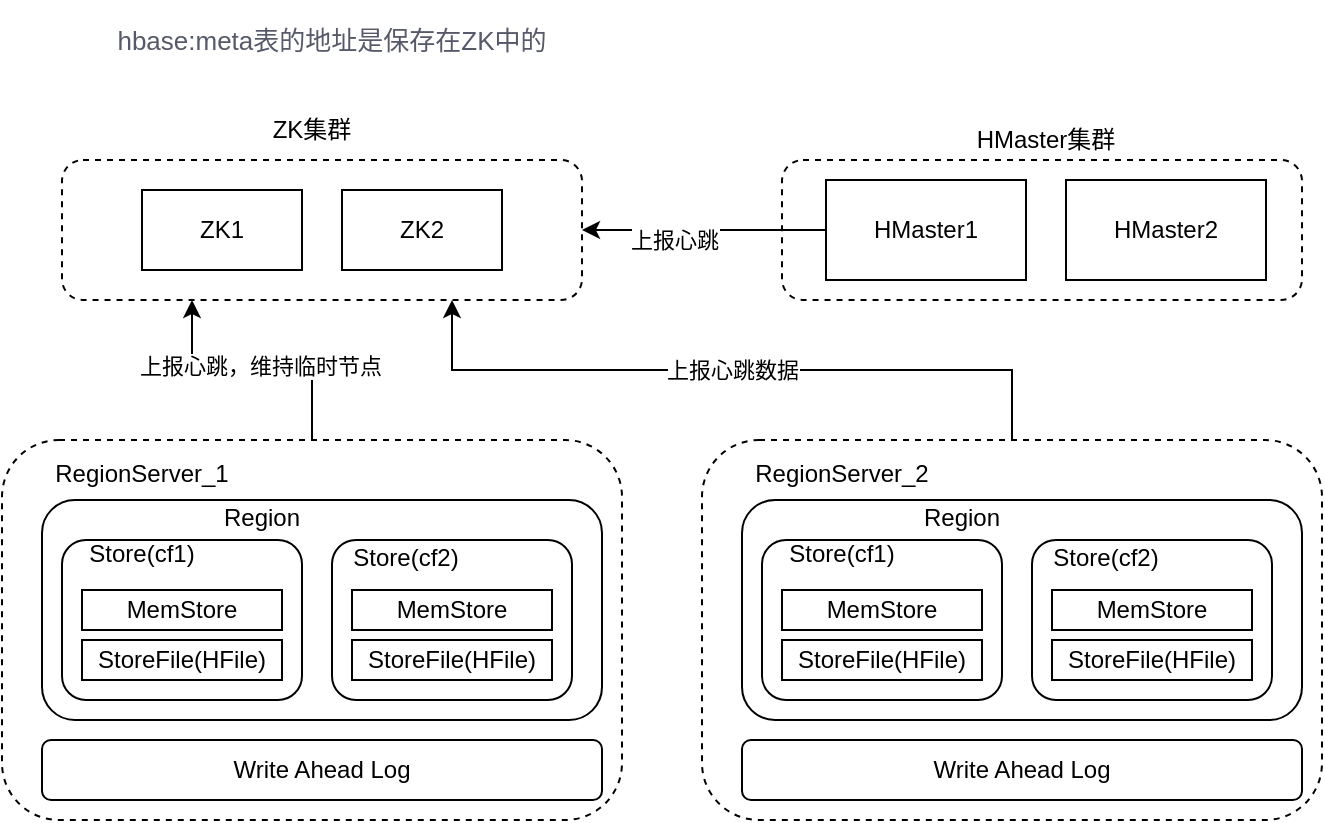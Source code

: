 <mxfile version="13.1.1" type="github">
  <diagram id="aulxN4eOuPWsLyGqAV_t" name="Page-1">
    <mxGraphModel dx="946" dy="541" grid="1" gridSize="10" guides="1" tooltips="1" connect="1" arrows="1" fold="1" page="1" pageScale="1" pageWidth="827" pageHeight="1169" math="0" shadow="0">
      <root>
        <mxCell id="0" />
        <mxCell id="1" parent="0" />
        <mxCell id="D-ygo-tocBprTAZBaIi5-5" value="" style="rounded=1;whiteSpace=wrap;html=1;dashed=1;" vertex="1" parent="1">
          <mxGeometry x="470" y="200" width="260" height="70" as="geometry" />
        </mxCell>
        <mxCell id="D-ygo-tocBprTAZBaIi5-1" value="" style="rounded=1;whiteSpace=wrap;html=1;dashed=1;" vertex="1" parent="1">
          <mxGeometry x="110" y="200" width="260" height="70" as="geometry" />
        </mxCell>
        <mxCell id="r38YEO-rOw_JLl0IIFgY-1" value="ZK1" style="rounded=0;whiteSpace=wrap;html=1;" parent="1" vertex="1">
          <mxGeometry x="150" y="215" width="80" height="40" as="geometry" />
        </mxCell>
        <mxCell id="r38YEO-rOw_JLl0IIFgY-2" value="ZK2" style="rounded=0;whiteSpace=wrap;html=1;" parent="1" vertex="1">
          <mxGeometry x="250" y="215" width="80" height="40" as="geometry" />
        </mxCell>
        <mxCell id="D-ygo-tocBprTAZBaIi5-2" value="ZK集群" style="text;html=1;strokeColor=none;fillColor=none;align=center;verticalAlign=middle;whiteSpace=wrap;rounded=0;dashed=1;" vertex="1" parent="1">
          <mxGeometry x="200" y="175" width="70" height="20" as="geometry" />
        </mxCell>
        <mxCell id="D-ygo-tocBprTAZBaIi5-7" style="edgeStyle=orthogonalEdgeStyle;rounded=0;orthogonalLoop=1;jettySize=auto;html=1;exitX=0;exitY=0.5;exitDx=0;exitDy=0;" edge="1" parent="1" source="D-ygo-tocBprTAZBaIi5-3">
          <mxGeometry relative="1" as="geometry">
            <mxPoint x="370" y="235" as="targetPoint" />
          </mxGeometry>
        </mxCell>
        <mxCell id="D-ygo-tocBprTAZBaIi5-74" value="上报心跳" style="edgeLabel;html=1;align=center;verticalAlign=middle;resizable=0;points=[];" vertex="1" connectable="0" parent="D-ygo-tocBprTAZBaIi5-7">
          <mxGeometry x="0.246" y="4" relative="1" as="geometry">
            <mxPoint as="offset" />
          </mxGeometry>
        </mxCell>
        <mxCell id="D-ygo-tocBprTAZBaIi5-3" value="HMaster1" style="rounded=0;whiteSpace=wrap;html=1;" vertex="1" parent="1">
          <mxGeometry x="492" y="210" width="100" height="50" as="geometry" />
        </mxCell>
        <mxCell id="D-ygo-tocBprTAZBaIi5-4" value="HMaster2" style="rounded=0;whiteSpace=wrap;html=1;" vertex="1" parent="1">
          <mxGeometry x="612" y="210" width="100" height="50" as="geometry" />
        </mxCell>
        <mxCell id="D-ygo-tocBprTAZBaIi5-6" value="HMaster集群" style="text;html=1;strokeColor=none;fillColor=none;align=center;verticalAlign=middle;whiteSpace=wrap;rounded=0;dashed=1;" vertex="1" parent="1">
          <mxGeometry x="562" y="180" width="80" height="20" as="geometry" />
        </mxCell>
        <mxCell id="D-ygo-tocBprTAZBaIi5-71" style="edgeStyle=orthogonalEdgeStyle;rounded=0;orthogonalLoop=1;jettySize=auto;html=1;exitX=0.5;exitY=0;exitDx=0;exitDy=0;entryX=0.25;entryY=1;entryDx=0;entryDy=0;" edge="1" parent="1" source="D-ygo-tocBprTAZBaIi5-8" target="D-ygo-tocBprTAZBaIi5-1">
          <mxGeometry relative="1" as="geometry" />
        </mxCell>
        <mxCell id="D-ygo-tocBprTAZBaIi5-73" value="上报心跳，维持临时节点" style="edgeLabel;html=1;align=center;verticalAlign=middle;resizable=0;points=[];" vertex="1" connectable="0" parent="D-ygo-tocBprTAZBaIi5-71">
          <mxGeometry x="-0.061" y="-2" relative="1" as="geometry">
            <mxPoint as="offset" />
          </mxGeometry>
        </mxCell>
        <mxCell id="D-ygo-tocBprTAZBaIi5-8" value="" style="rounded=1;whiteSpace=wrap;html=1;dashed=1;" vertex="1" parent="1">
          <mxGeometry x="80" y="340" width="310" height="190" as="geometry" />
        </mxCell>
        <mxCell id="D-ygo-tocBprTAZBaIi5-9" value="" style="rounded=1;whiteSpace=wrap;html=1;" vertex="1" parent="1">
          <mxGeometry x="100" y="370" width="280" height="110" as="geometry" />
        </mxCell>
        <mxCell id="D-ygo-tocBprTAZBaIi5-12" value="Region" style="text;html=1;strokeColor=none;fillColor=none;align=center;verticalAlign=middle;whiteSpace=wrap;rounded=0;" vertex="1" parent="1">
          <mxGeometry x="170" y="369" width="80" height="20" as="geometry" />
        </mxCell>
        <mxCell id="D-ygo-tocBprTAZBaIi5-13" value="RegionServer_1" style="text;html=1;strokeColor=none;fillColor=none;align=center;verticalAlign=middle;whiteSpace=wrap;rounded=0;" vertex="1" parent="1">
          <mxGeometry x="100" y="347" width="100" height="20" as="geometry" />
        </mxCell>
        <mxCell id="D-ygo-tocBprTAZBaIi5-20" value="&lt;span style=&quot;box-sizing: border-box ; color: rgb(86 , 89 , 105) ; background-color: rgb(255 , 255 , 255)&quot;&gt;&lt;font style=&quot;font-size: 13px&quot;&gt;hbase:meta表的地址是保存在ZK中的&lt;/font&gt;&lt;/span&gt;" style="text;html=1;strokeColor=none;fillColor=none;align=center;verticalAlign=middle;whiteSpace=wrap;rounded=0;" vertex="1" parent="1">
          <mxGeometry x="125" y="120" width="240" height="40" as="geometry" />
        </mxCell>
        <mxCell id="D-ygo-tocBprTAZBaIi5-21" value="" style="rounded=1;whiteSpace=wrap;html=1;" vertex="1" parent="1">
          <mxGeometry x="110" y="390" width="120" height="80" as="geometry" />
        </mxCell>
        <mxCell id="D-ygo-tocBprTAZBaIi5-10" value="StoreFile(HFile)" style="rounded=0;whiteSpace=wrap;html=1;" vertex="1" parent="1">
          <mxGeometry x="120" y="440" width="100" height="20" as="geometry" />
        </mxCell>
        <mxCell id="D-ygo-tocBprTAZBaIi5-22" value="" style="rounded=1;whiteSpace=wrap;html=1;" vertex="1" parent="1">
          <mxGeometry x="245" y="390" width="120" height="80" as="geometry" />
        </mxCell>
        <mxCell id="D-ygo-tocBprTAZBaIi5-11" value="HFile" style="rounded=0;whiteSpace=wrap;html=1;" vertex="1" parent="1">
          <mxGeometry x="260" y="440" width="60" height="20" as="geometry" />
        </mxCell>
        <mxCell id="D-ygo-tocBprTAZBaIi5-23" value="Store(cf1)" style="text;html=1;strokeColor=none;fillColor=none;align=center;verticalAlign=middle;whiteSpace=wrap;rounded=0;" vertex="1" parent="1">
          <mxGeometry x="130" y="387" width="40" height="20" as="geometry" />
        </mxCell>
        <mxCell id="D-ygo-tocBprTAZBaIi5-24" value="Store(cf2)" style="text;html=1;strokeColor=none;fillColor=none;align=center;verticalAlign=middle;whiteSpace=wrap;rounded=0;" vertex="1" parent="1">
          <mxGeometry x="262" y="389" width="40" height="20" as="geometry" />
        </mxCell>
        <mxCell id="D-ygo-tocBprTAZBaIi5-25" value="MemStore" style="rounded=1;whiteSpace=wrap;html=1;arcSize=0;" vertex="1" parent="1">
          <mxGeometry x="120" y="415" width="100" height="20" as="geometry" />
        </mxCell>
        <mxCell id="D-ygo-tocBprTAZBaIi5-39" value="StoreFile(HFile)" style="rounded=0;whiteSpace=wrap;html=1;" vertex="1" parent="1">
          <mxGeometry x="255" y="440" width="100" height="20" as="geometry" />
        </mxCell>
        <mxCell id="D-ygo-tocBprTAZBaIi5-40" value="MemStore" style="rounded=1;whiteSpace=wrap;html=1;arcSize=0;" vertex="1" parent="1">
          <mxGeometry x="255" y="415" width="100" height="20" as="geometry" />
        </mxCell>
        <mxCell id="D-ygo-tocBprTAZBaIi5-54" value="Write Ahead Log" style="rounded=1;whiteSpace=wrap;html=1;" vertex="1" parent="1">
          <mxGeometry x="100" y="490" width="280" height="30" as="geometry" />
        </mxCell>
        <mxCell id="D-ygo-tocBprTAZBaIi5-72" value="上报心跳数据" style="edgeStyle=orthogonalEdgeStyle;rounded=0;orthogonalLoop=1;jettySize=auto;html=1;exitX=0.5;exitY=0;exitDx=0;exitDy=0;entryX=0.75;entryY=1;entryDx=0;entryDy=0;" edge="1" parent="1" source="D-ygo-tocBprTAZBaIi5-57" target="D-ygo-tocBprTAZBaIi5-1">
          <mxGeometry relative="1" as="geometry" />
        </mxCell>
        <mxCell id="D-ygo-tocBprTAZBaIi5-57" value="" style="rounded=1;whiteSpace=wrap;html=1;dashed=1;" vertex="1" parent="1">
          <mxGeometry x="430" y="340" width="310" height="190" as="geometry" />
        </mxCell>
        <mxCell id="D-ygo-tocBprTAZBaIi5-58" value="" style="rounded=1;whiteSpace=wrap;html=1;" vertex="1" parent="1">
          <mxGeometry x="450" y="370" width="280" height="110" as="geometry" />
        </mxCell>
        <mxCell id="D-ygo-tocBprTAZBaIi5-59" value="Region" style="text;html=1;strokeColor=none;fillColor=none;align=center;verticalAlign=middle;whiteSpace=wrap;rounded=0;" vertex="1" parent="1">
          <mxGeometry x="520" y="369" width="80" height="20" as="geometry" />
        </mxCell>
        <mxCell id="D-ygo-tocBprTAZBaIi5-60" value="RegionServer_2" style="text;html=1;strokeColor=none;fillColor=none;align=center;verticalAlign=middle;whiteSpace=wrap;rounded=0;" vertex="1" parent="1">
          <mxGeometry x="450" y="347" width="100" height="20" as="geometry" />
        </mxCell>
        <mxCell id="D-ygo-tocBprTAZBaIi5-61" value="" style="rounded=1;whiteSpace=wrap;html=1;" vertex="1" parent="1">
          <mxGeometry x="460" y="390" width="120" height="80" as="geometry" />
        </mxCell>
        <mxCell id="D-ygo-tocBprTAZBaIi5-62" value="StoreFile(HFile)" style="rounded=0;whiteSpace=wrap;html=1;" vertex="1" parent="1">
          <mxGeometry x="470" y="440" width="100" height="20" as="geometry" />
        </mxCell>
        <mxCell id="D-ygo-tocBprTAZBaIi5-63" value="" style="rounded=1;whiteSpace=wrap;html=1;" vertex="1" parent="1">
          <mxGeometry x="595" y="390" width="120" height="80" as="geometry" />
        </mxCell>
        <mxCell id="D-ygo-tocBprTAZBaIi5-64" value="HFile" style="rounded=0;whiteSpace=wrap;html=1;" vertex="1" parent="1">
          <mxGeometry x="610" y="440" width="60" height="20" as="geometry" />
        </mxCell>
        <mxCell id="D-ygo-tocBprTAZBaIi5-65" value="Store(cf1)" style="text;html=1;strokeColor=none;fillColor=none;align=center;verticalAlign=middle;whiteSpace=wrap;rounded=0;" vertex="1" parent="1">
          <mxGeometry x="480" y="387" width="40" height="20" as="geometry" />
        </mxCell>
        <mxCell id="D-ygo-tocBprTAZBaIi5-66" value="Store(cf2)" style="text;html=1;strokeColor=none;fillColor=none;align=center;verticalAlign=middle;whiteSpace=wrap;rounded=0;" vertex="1" parent="1">
          <mxGeometry x="612" y="389" width="40" height="20" as="geometry" />
        </mxCell>
        <mxCell id="D-ygo-tocBprTAZBaIi5-67" value="MemStore" style="rounded=1;whiteSpace=wrap;html=1;arcSize=0;" vertex="1" parent="1">
          <mxGeometry x="470" y="415" width="100" height="20" as="geometry" />
        </mxCell>
        <mxCell id="D-ygo-tocBprTAZBaIi5-68" value="StoreFile(HFile)" style="rounded=0;whiteSpace=wrap;html=1;" vertex="1" parent="1">
          <mxGeometry x="605" y="440" width="100" height="20" as="geometry" />
        </mxCell>
        <mxCell id="D-ygo-tocBprTAZBaIi5-69" value="MemStore" style="rounded=1;whiteSpace=wrap;html=1;arcSize=0;" vertex="1" parent="1">
          <mxGeometry x="605" y="415" width="100" height="20" as="geometry" />
        </mxCell>
        <mxCell id="D-ygo-tocBprTAZBaIi5-70" value="Write Ahead Log" style="rounded=1;whiteSpace=wrap;html=1;" vertex="1" parent="1">
          <mxGeometry x="450" y="490" width="280" height="30" as="geometry" />
        </mxCell>
      </root>
    </mxGraphModel>
  </diagram>
</mxfile>

